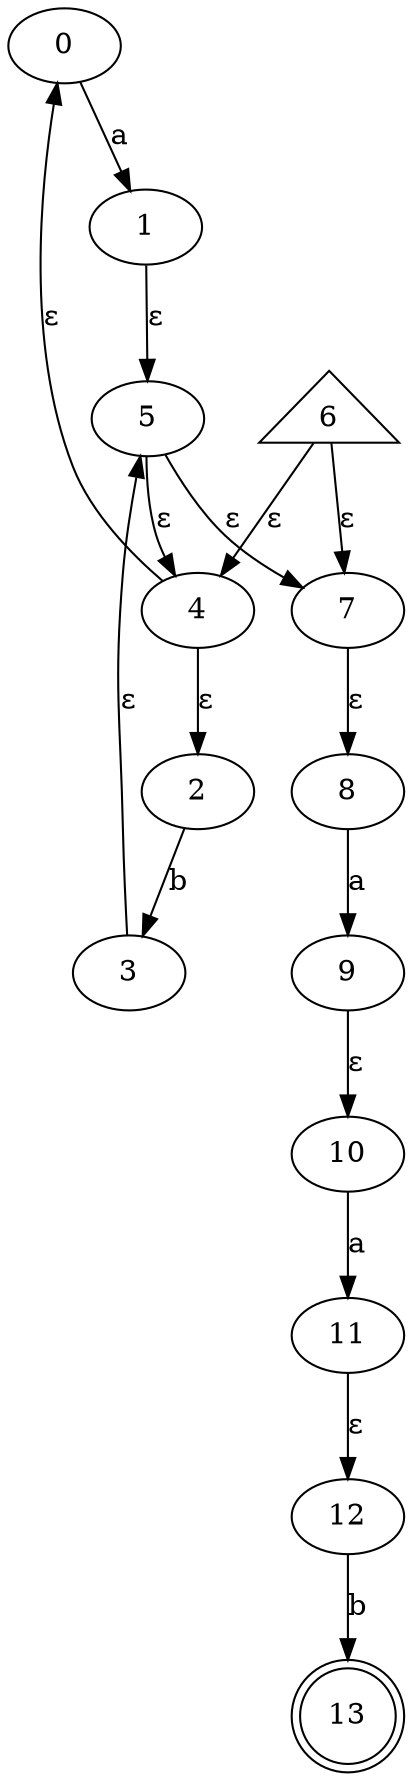 digraph {
	0
	1
	2
	3
	4
	5
	6 [shape=triangle]
	7
	8
	9
	10
	11
	12
	13 [shape=doublecircle]
	0 -> 1 [label=a]
	1 -> 5 [label="ε"]
	2 -> 3 [label=b]
	3 -> 5 [label="ε"]
	4 -> 0 [label="ε"]
	4 -> 2 [label="ε"]
	5 -> 4 [label="ε"]
	5 -> 7 [label="ε"]
	6 -> 4 [label="ε"]
	6 -> 7 [label="ε"]
	7 -> 8 [label="ε"]
	8 -> 9 [label=a]
	9 -> 10 [label="ε"]
	10 -> 11 [label=a]
	11 -> 12 [label="ε"]
	12 -> 13 [label=b]
}
